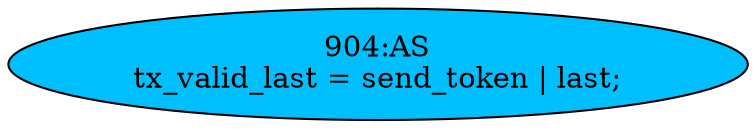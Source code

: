 strict digraph "" {
	node [label="\N"];
	"904:AS"	 [ast="<pyverilog.vparser.ast.Assign object at 0x7f55d3d0e550>",
		def_var="['tx_valid_last']",
		fillcolor=deepskyblue,
		label="904:AS
tx_valid_last = send_token | last;",
		statements="[]",
		style=filled,
		typ=Assign,
		use_var="['send_token', 'last']"];
}
